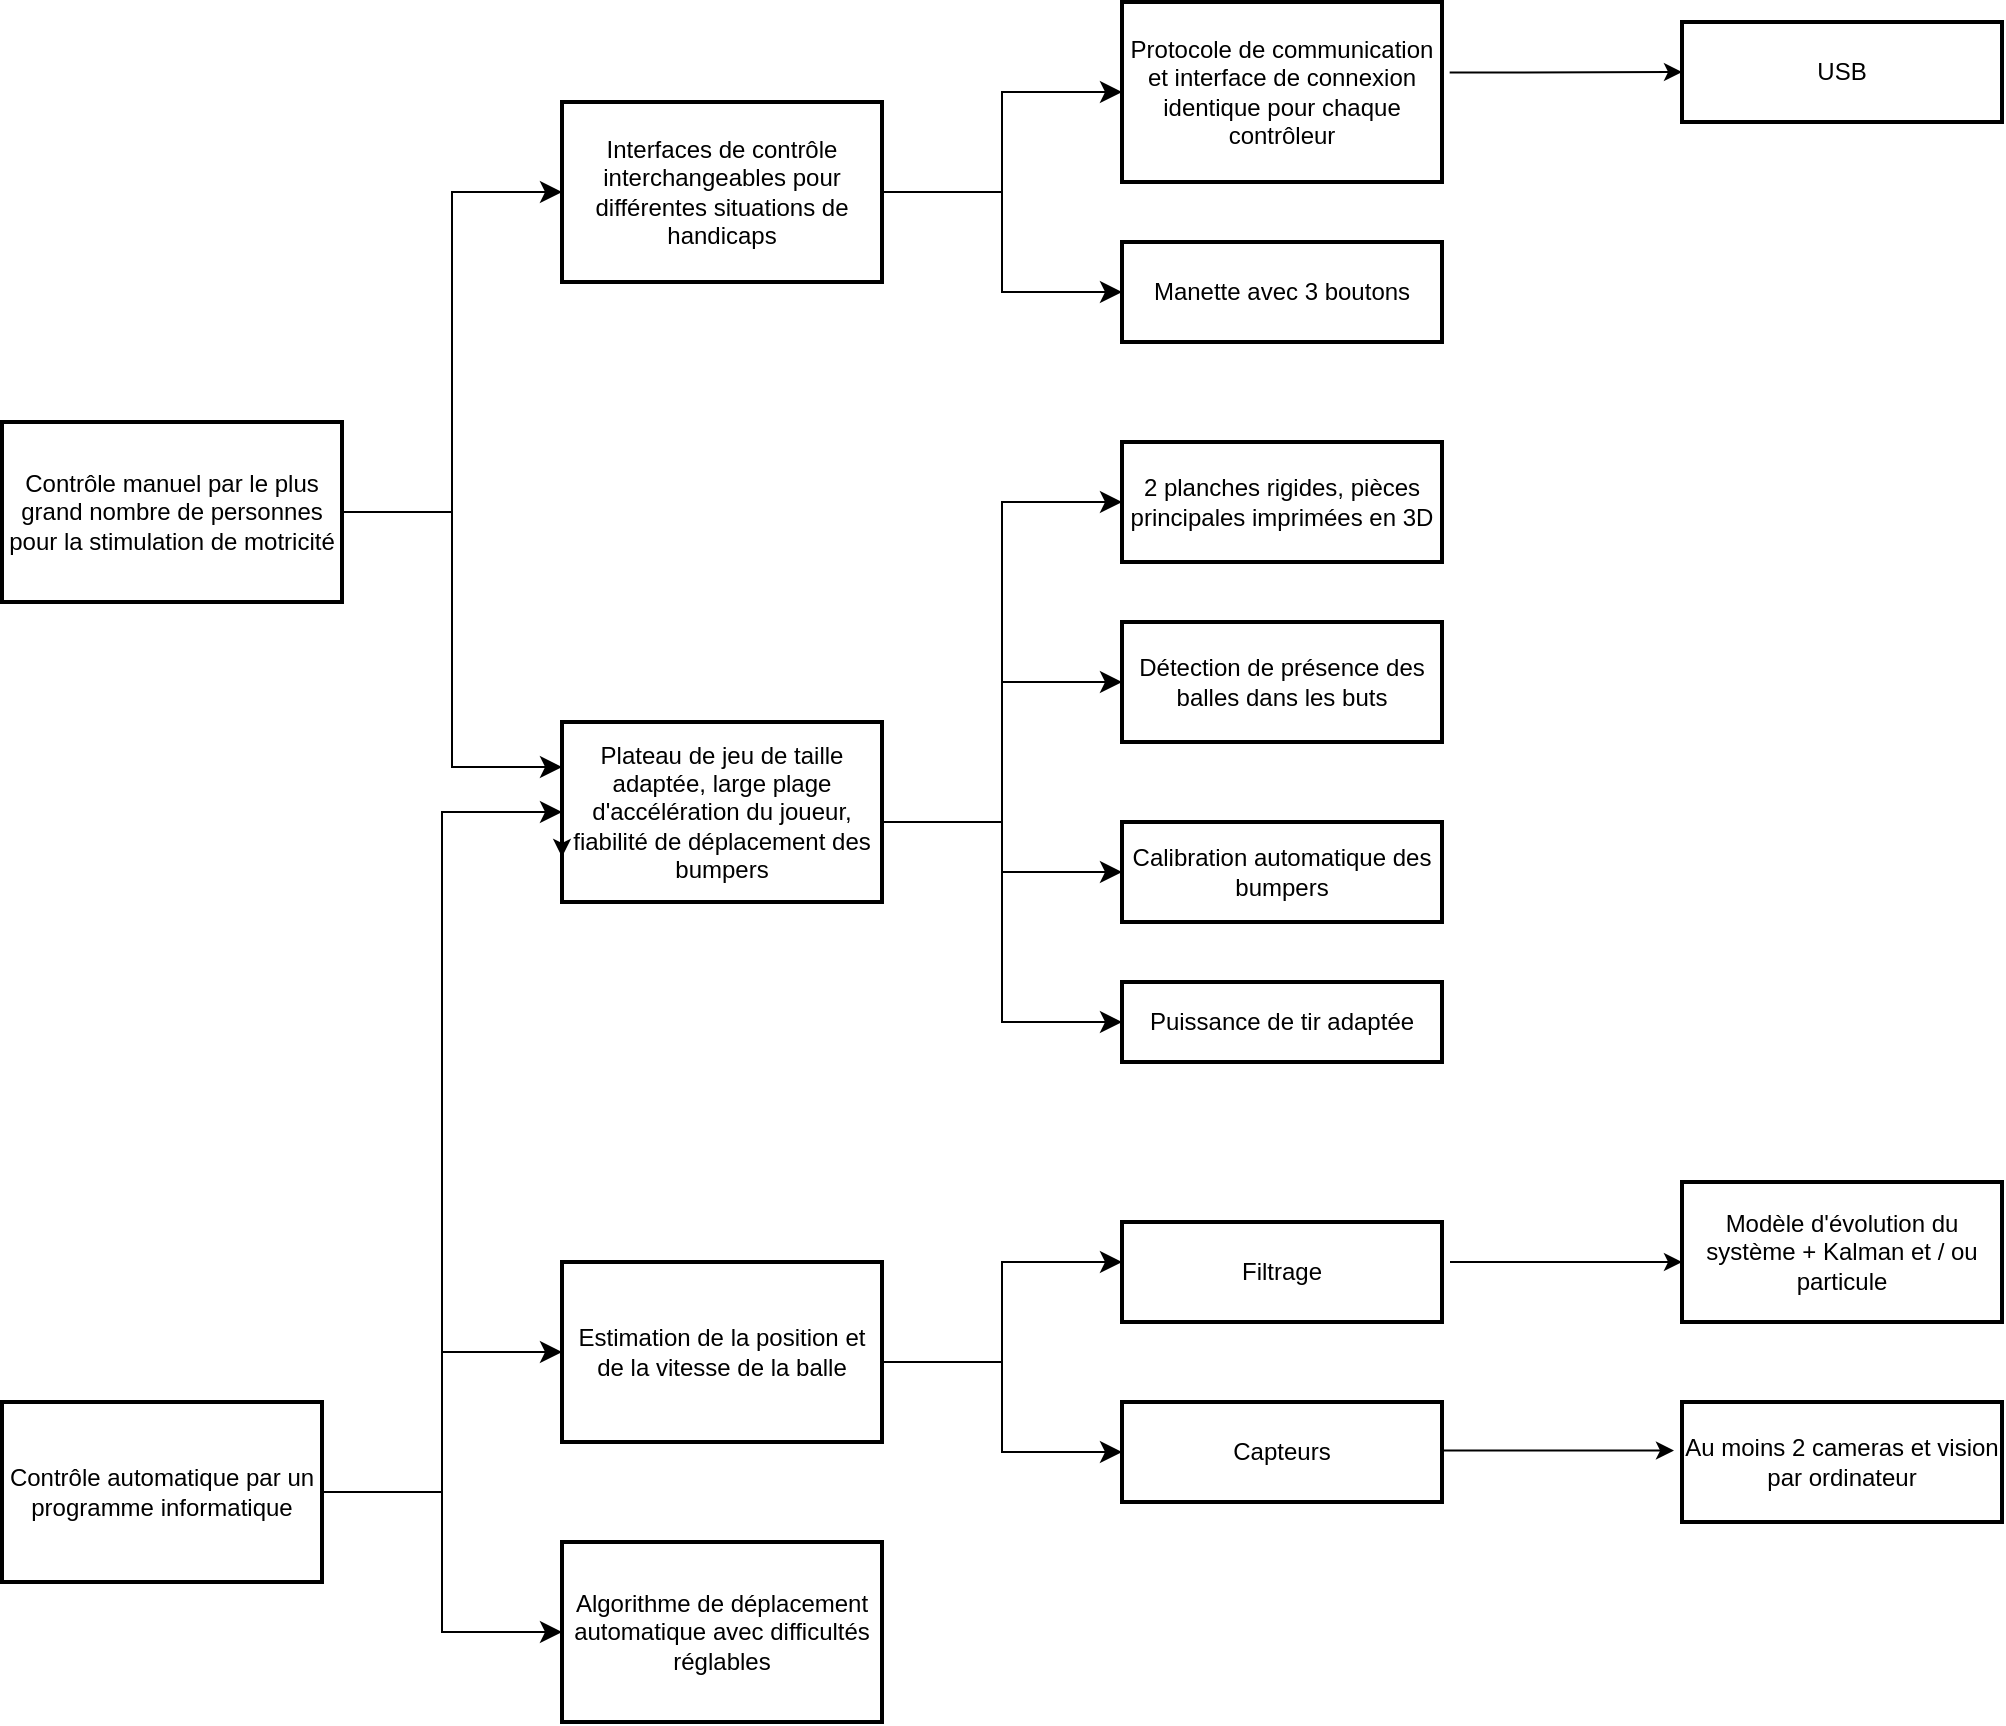 <mxfile version="24.7.16">
  <diagram name="Page-1" id="Tr-_pZ4dQ33cYt0RN8DX">
    <mxGraphModel dx="1912" dy="1053" grid="1" gridSize="10" guides="1" tooltips="1" connect="1" arrows="1" fold="1" page="1" pageScale="1" pageWidth="827" pageHeight="1169" math="0" shadow="0">
      <root>
        <mxCell id="0" />
        <mxCell id="1" parent="0" />
        <mxCell id="3" value="Contrôle manuel par le plus grand nombre de personnes pour la stimulation de motricité " style="whiteSpace=wrap;strokeWidth=2;" parent="1" vertex="1">
          <mxGeometry x="40" y="320" width="170" height="90" as="geometry" />
        </mxCell>
        <mxCell id="4O0FOi0MMqLt7hbfBtKS-17" value="Interfaces de contrôle interchangeables pour différentes situations de handicaps" style="whiteSpace=wrap;strokeWidth=2;" vertex="1" parent="1">
          <mxGeometry x="320" y="160" width="160" height="90" as="geometry" />
        </mxCell>
        <mxCell id="4O0FOi0MMqLt7hbfBtKS-19" value="Protocole de communication et interface de connexion identique pour chaque contrôleur" style="whiteSpace=wrap;strokeWidth=2;" vertex="1" parent="1">
          <mxGeometry x="600" y="110" width="160" height="90" as="geometry" />
        </mxCell>
        <mxCell id="4O0FOi0MMqLt7hbfBtKS-21" value="USB" style="whiteSpace=wrap;strokeWidth=2;" vertex="1" parent="1">
          <mxGeometry x="880" y="120" width="160" height="50" as="geometry" />
        </mxCell>
        <mxCell id="4O0FOi0MMqLt7hbfBtKS-23" value="Manette avec 3 boutons" style="whiteSpace=wrap;strokeWidth=2;" vertex="1" parent="1">
          <mxGeometry x="600" y="230" width="160" height="50" as="geometry" />
        </mxCell>
        <mxCell id="4O0FOi0MMqLt7hbfBtKS-25" value="Plateau de jeu de taille adaptée, large plage d&#39;accélération du joueur, fiabilité de déplacement des bumpers " style="whiteSpace=wrap;strokeWidth=2;" vertex="1" parent="1">
          <mxGeometry x="320" y="470" width="160" height="90" as="geometry" />
        </mxCell>
        <mxCell id="4O0FOi0MMqLt7hbfBtKS-27" value="Estimation de la position et de la vitesse de la balle" style="whiteSpace=wrap;strokeWidth=2;" vertex="1" parent="1">
          <mxGeometry x="320" y="740" width="160" height="90" as="geometry" />
        </mxCell>
        <mxCell id="4O0FOi0MMqLt7hbfBtKS-29" value="Contrôle automatique par un programme informatique " style="whiteSpace=wrap;strokeWidth=2;" vertex="1" parent="1">
          <mxGeometry x="40" y="810" width="160" height="90" as="geometry" />
        </mxCell>
        <mxCell id="4O0FOi0MMqLt7hbfBtKS-32" value="Algorithme de déplacement automatique avec difficultés réglables" style="whiteSpace=wrap;strokeWidth=2;" vertex="1" parent="1">
          <mxGeometry x="320" y="880" width="160" height="90" as="geometry" />
        </mxCell>
        <mxCell id="4O0FOi0MMqLt7hbfBtKS-34" value="2 planches rigides, pièces principales imprimées en 3D" style="whiteSpace=wrap;strokeWidth=2;" vertex="1" parent="1">
          <mxGeometry x="600" y="330" width="160" height="60" as="geometry" />
        </mxCell>
        <mxCell id="4O0FOi0MMqLt7hbfBtKS-36" value="Détection de présence des balles dans les buts" style="whiteSpace=wrap;strokeWidth=2;" vertex="1" parent="1">
          <mxGeometry x="600" y="420" width="160" height="60" as="geometry" />
        </mxCell>
        <mxCell id="4O0FOi0MMqLt7hbfBtKS-38" value="Calibration automatique des bumpers" style="whiteSpace=wrap;strokeWidth=2;" vertex="1" parent="1">
          <mxGeometry x="600" y="520" width="160" height="50" as="geometry" />
        </mxCell>
        <mxCell id="4O0FOi0MMqLt7hbfBtKS-40" value="Puissance de tir adaptée " style="whiteSpace=wrap;strokeWidth=2;" vertex="1" parent="1">
          <mxGeometry x="600" y="600" width="160" height="40" as="geometry" />
        </mxCell>
        <mxCell id="4O0FOi0MMqLt7hbfBtKS-42" value="Filtrage" style="whiteSpace=wrap;strokeWidth=2;" vertex="1" parent="1">
          <mxGeometry x="600" y="720" width="160" height="50" as="geometry" />
        </mxCell>
        <mxCell id="4O0FOi0MMqLt7hbfBtKS-44" value="Modèle d&#39;évolution du système + Kalman et / ou particule" style="whiteSpace=wrap;strokeWidth=2;" vertex="1" parent="1">
          <mxGeometry x="880" y="700" width="160" height="70" as="geometry" />
        </mxCell>
        <mxCell id="4O0FOi0MMqLt7hbfBtKS-46" value="Capteurs " style="whiteSpace=wrap;strokeWidth=2;" vertex="1" parent="1">
          <mxGeometry x="600" y="810" width="160" height="50" as="geometry" />
        </mxCell>
        <mxCell id="4O0FOi0MMqLt7hbfBtKS-48" value="Au moins 2 cameras et vision par ordinateur " style="whiteSpace=wrap;strokeWidth=2;" vertex="1" parent="1">
          <mxGeometry x="880" y="810" width="160" height="60" as="geometry" />
        </mxCell>
        <mxCell id="4O0FOi0MMqLt7hbfBtKS-51" value="" style="edgeStyle=elbowEdgeStyle;elbow=horizontal;endArrow=classic;html=1;curved=0;rounded=0;endSize=8;startSize=8;exitX=1;exitY=0.5;exitDx=0;exitDy=0;entryX=0;entryY=0.5;entryDx=0;entryDy=0;" edge="1" parent="1" source="4O0FOi0MMqLt7hbfBtKS-29" target="4O0FOi0MMqLt7hbfBtKS-25">
          <mxGeometry width="50" height="50" relative="1" as="geometry">
            <mxPoint x="330" y="780" as="sourcePoint" />
            <mxPoint x="380" y="730" as="targetPoint" />
          </mxGeometry>
        </mxCell>
        <mxCell id="4O0FOi0MMqLt7hbfBtKS-52" value="" style="edgeStyle=elbowEdgeStyle;elbow=horizontal;endArrow=classic;html=1;curved=0;rounded=0;endSize=8;startSize=8;exitX=1;exitY=0.5;exitDx=0;exitDy=0;entryX=0;entryY=0.5;entryDx=0;entryDy=0;" edge="1" parent="1" source="4O0FOi0MMqLt7hbfBtKS-29" target="4O0FOi0MMqLt7hbfBtKS-27">
          <mxGeometry width="50" height="50" relative="1" as="geometry">
            <mxPoint x="210" y="865" as="sourcePoint" />
            <mxPoint x="330" y="525" as="targetPoint" />
          </mxGeometry>
        </mxCell>
        <mxCell id="4O0FOi0MMqLt7hbfBtKS-53" value="" style="edgeStyle=elbowEdgeStyle;elbow=horizontal;endArrow=classic;html=1;curved=0;rounded=0;endSize=8;startSize=8;exitX=1;exitY=0.5;exitDx=0;exitDy=0;" edge="1" parent="1" source="4O0FOi0MMqLt7hbfBtKS-29" target="4O0FOi0MMqLt7hbfBtKS-32">
          <mxGeometry width="50" height="50" relative="1" as="geometry">
            <mxPoint x="200" y="860" as="sourcePoint" />
            <mxPoint x="340" y="540" as="targetPoint" />
          </mxGeometry>
        </mxCell>
        <mxCell id="4O0FOi0MMqLt7hbfBtKS-54" value="" style="edgeStyle=elbowEdgeStyle;elbow=horizontal;endArrow=classic;html=1;curved=0;rounded=0;endSize=8;startSize=8;entryX=0;entryY=0.5;entryDx=0;entryDy=0;exitX=1;exitY=0.5;exitDx=0;exitDy=0;" edge="1" parent="1" source="3" target="4O0FOi0MMqLt7hbfBtKS-17">
          <mxGeometry width="50" height="50" relative="1" as="geometry">
            <mxPoint x="210" y="630" as="sourcePoint" />
            <mxPoint x="260" y="580" as="targetPoint" />
          </mxGeometry>
        </mxCell>
        <mxCell id="4O0FOi0MMqLt7hbfBtKS-55" value="" style="edgeStyle=elbowEdgeStyle;elbow=horizontal;endArrow=classic;html=1;curved=0;rounded=0;endSize=8;startSize=8;exitX=1;exitY=0.5;exitDx=0;exitDy=0;entryX=0;entryY=0.25;entryDx=0;entryDy=0;" edge="1" parent="1" source="3" target="4O0FOi0MMqLt7hbfBtKS-25">
          <mxGeometry width="50" height="50" relative="1" as="geometry">
            <mxPoint x="230" y="885" as="sourcePoint" />
            <mxPoint x="350" y="545" as="targetPoint" />
          </mxGeometry>
        </mxCell>
        <mxCell id="4O0FOi0MMqLt7hbfBtKS-56" style="edgeStyle=orthogonalEdgeStyle;rounded=0;orthogonalLoop=1;jettySize=auto;html=1;exitX=0;exitY=0.5;exitDx=0;exitDy=0;entryX=0;entryY=0.75;entryDx=0;entryDy=0;" edge="1" parent="1" source="4O0FOi0MMqLt7hbfBtKS-25" target="4O0FOi0MMqLt7hbfBtKS-25">
          <mxGeometry relative="1" as="geometry" />
        </mxCell>
        <mxCell id="4O0FOi0MMqLt7hbfBtKS-57" value="" style="edgeStyle=elbowEdgeStyle;elbow=horizontal;endArrow=classic;html=1;curved=0;rounded=0;endSize=8;startSize=8;entryX=0;entryY=0.5;entryDx=0;entryDy=0;exitX=1;exitY=0.5;exitDx=0;exitDy=0;" edge="1" parent="1" source="4O0FOi0MMqLt7hbfBtKS-17" target="4O0FOi0MMqLt7hbfBtKS-19">
          <mxGeometry width="50" height="50" relative="1" as="geometry">
            <mxPoint x="210" y="630" as="sourcePoint" />
            <mxPoint x="260" y="580" as="targetPoint" />
          </mxGeometry>
        </mxCell>
        <mxCell id="4O0FOi0MMqLt7hbfBtKS-59" value="" style="edgeStyle=elbowEdgeStyle;elbow=horizontal;endArrow=classic;html=1;curved=0;rounded=0;endSize=8;startSize=8;entryX=0;entryY=0.5;entryDx=0;entryDy=0;exitX=1;exitY=0.5;exitDx=0;exitDy=0;" edge="1" parent="1" source="4O0FOi0MMqLt7hbfBtKS-17" target="4O0FOi0MMqLt7hbfBtKS-23">
          <mxGeometry width="50" height="50" relative="1" as="geometry">
            <mxPoint x="480" y="200" as="sourcePoint" />
            <mxPoint x="610" y="165" as="targetPoint" />
          </mxGeometry>
        </mxCell>
        <mxCell id="4O0FOi0MMqLt7hbfBtKS-60" value="" style="edgeStyle=elbowEdgeStyle;elbow=horizontal;endArrow=classic;html=1;curved=0;rounded=0;endSize=8;startSize=8;entryX=0;entryY=0.5;entryDx=0;entryDy=0;exitX=1;exitY=0.5;exitDx=0;exitDy=0;" edge="1" parent="1" target="4O0FOi0MMqLt7hbfBtKS-34">
          <mxGeometry width="50" height="50" relative="1" as="geometry">
            <mxPoint x="480" y="520" as="sourcePoint" />
            <mxPoint x="600" y="470" as="targetPoint" />
          </mxGeometry>
        </mxCell>
        <mxCell id="4O0FOi0MMqLt7hbfBtKS-61" value="" style="edgeStyle=elbowEdgeStyle;elbow=horizontal;endArrow=classic;html=1;curved=0;rounded=0;endSize=8;startSize=8;entryX=0;entryY=0.5;entryDx=0;entryDy=0;exitX=1;exitY=0.5;exitDx=0;exitDy=0;" edge="1" parent="1" target="4O0FOi0MMqLt7hbfBtKS-36">
          <mxGeometry width="50" height="50" relative="1" as="geometry">
            <mxPoint x="480" y="520" as="sourcePoint" />
            <mxPoint x="600" y="470" as="targetPoint" />
          </mxGeometry>
        </mxCell>
        <mxCell id="4O0FOi0MMqLt7hbfBtKS-62" value="" style="edgeStyle=elbowEdgeStyle;elbow=horizontal;endArrow=classic;html=1;curved=0;rounded=0;endSize=8;startSize=8;entryX=0;entryY=0.5;entryDx=0;entryDy=0;exitX=1;exitY=0.5;exitDx=0;exitDy=0;" edge="1" parent="1" target="4O0FOi0MMqLt7hbfBtKS-38">
          <mxGeometry width="50" height="50" relative="1" as="geometry">
            <mxPoint x="480" y="520" as="sourcePoint" />
            <mxPoint x="600" y="470" as="targetPoint" />
          </mxGeometry>
        </mxCell>
        <mxCell id="4O0FOi0MMqLt7hbfBtKS-63" value="" style="edgeStyle=elbowEdgeStyle;elbow=horizontal;endArrow=classic;html=1;curved=0;rounded=0;endSize=8;startSize=8;entryX=0;entryY=0.5;entryDx=0;entryDy=0;exitX=1;exitY=0.5;exitDx=0;exitDy=0;" edge="1" parent="1" target="4O0FOi0MMqLt7hbfBtKS-40">
          <mxGeometry width="50" height="50" relative="1" as="geometry">
            <mxPoint x="480" y="520" as="sourcePoint" />
            <mxPoint x="600" y="470" as="targetPoint" />
          </mxGeometry>
        </mxCell>
        <mxCell id="4O0FOi0MMqLt7hbfBtKS-64" value="" style="edgeStyle=elbowEdgeStyle;elbow=horizontal;endArrow=classic;html=1;curved=0;rounded=0;endSize=8;startSize=8;entryX=0;entryY=0.5;entryDx=0;entryDy=0;exitX=1;exitY=0.5;exitDx=0;exitDy=0;" edge="1" parent="1">
          <mxGeometry width="50" height="50" relative="1" as="geometry">
            <mxPoint x="480" y="790" as="sourcePoint" />
            <mxPoint x="600" y="740" as="targetPoint" />
          </mxGeometry>
        </mxCell>
        <mxCell id="4O0FOi0MMqLt7hbfBtKS-65" value="" style="edgeStyle=elbowEdgeStyle;elbow=horizontal;endArrow=classic;html=1;curved=0;rounded=0;endSize=8;startSize=8;entryX=0;entryY=0.5;entryDx=0;entryDy=0;exitX=1;exitY=0.5;exitDx=0;exitDy=0;" edge="1" parent="1" target="4O0FOi0MMqLt7hbfBtKS-46">
          <mxGeometry width="50" height="50" relative="1" as="geometry">
            <mxPoint x="480" y="790" as="sourcePoint" />
            <mxPoint x="600" y="740" as="targetPoint" />
          </mxGeometry>
        </mxCell>
        <mxCell id="4O0FOi0MMqLt7hbfBtKS-66" value="" style="endArrow=classic;html=1;rounded=0;entryX=0;entryY=0.5;entryDx=0;entryDy=0;exitX=1.024;exitY=0.392;exitDx=0;exitDy=0;exitPerimeter=0;" edge="1" parent="1" source="4O0FOi0MMqLt7hbfBtKS-19" target="4O0FOi0MMqLt7hbfBtKS-21">
          <mxGeometry width="50" height="50" relative="1" as="geometry">
            <mxPoint x="210" y="500" as="sourcePoint" />
            <mxPoint x="260" y="450" as="targetPoint" />
          </mxGeometry>
        </mxCell>
        <mxCell id="4O0FOi0MMqLt7hbfBtKS-67" value="" style="endArrow=classic;html=1;rounded=0;entryX=0;entryY=0.5;entryDx=0;entryDy=0;exitX=1.024;exitY=0.392;exitDx=0;exitDy=0;exitPerimeter=0;" edge="1" parent="1">
          <mxGeometry width="50" height="50" relative="1" as="geometry">
            <mxPoint x="764" y="740" as="sourcePoint" />
            <mxPoint x="880" y="740" as="targetPoint" />
          </mxGeometry>
        </mxCell>
        <mxCell id="4O0FOi0MMqLt7hbfBtKS-68" value="" style="endArrow=classic;html=1;rounded=0;entryX=0;entryY=0.5;entryDx=0;entryDy=0;exitX=1.024;exitY=0.392;exitDx=0;exitDy=0;exitPerimeter=0;" edge="1" parent="1">
          <mxGeometry width="50" height="50" relative="1" as="geometry">
            <mxPoint x="760" y="834.29" as="sourcePoint" />
            <mxPoint x="876" y="834.29" as="targetPoint" />
          </mxGeometry>
        </mxCell>
      </root>
    </mxGraphModel>
  </diagram>
</mxfile>

